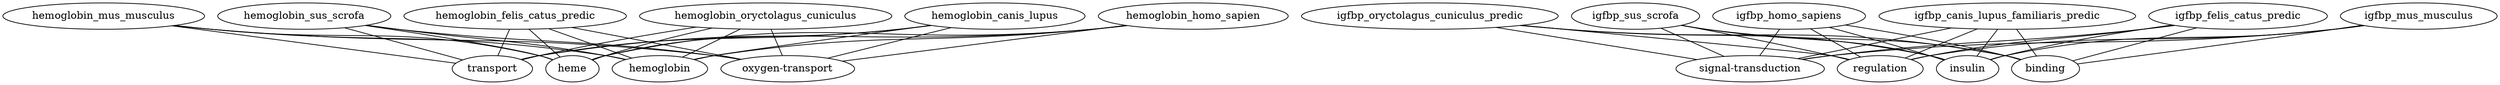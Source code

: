 graph "All protein tags" {
	hemoglobin_mus_musculus
	hemoglobin_sus_scrofa
	hemoglobin_felis_catus_predic
	hemoglobin_oryctolagus_cuniculus
	hemoglobin_canis_lupus
	hemoglobin_homo_sapien
	igfbp_oryctolagus_cuniculus_predic
	igfbp_sus_scrofa
	igfbp_homo_sapiens
	igfbp_canis_lupus_familiaris_predic
	igfbp_felis_catus_predic
	igfbp_mus_musculus
	hemoglobin
	"oxygen-transport"
	transport
	heme
	insulin
	binding
	"signal-transduction"
	regulation
		hemoglobin_mus_musculus -- hemoglobin
		hemoglobin_mus_musculus -- "oxygen-transport"
		hemoglobin_mus_musculus -- transport
		hemoglobin_mus_musculus -- heme
		hemoglobin_sus_scrofa -- hemoglobin
		hemoglobin_sus_scrofa -- "oxygen-transport"
		hemoglobin_sus_scrofa -- transport
		hemoglobin_sus_scrofa -- heme
		hemoglobin_felis_catus_predic -- hemoglobin
		hemoglobin_felis_catus_predic -- "oxygen-transport"
		hemoglobin_felis_catus_predic -- transport
		hemoglobin_felis_catus_predic -- heme
		hemoglobin_oryctolagus_cuniculus -- hemoglobin
		hemoglobin_oryctolagus_cuniculus -- "oxygen-transport"
		hemoglobin_oryctolagus_cuniculus -- transport
		hemoglobin_oryctolagus_cuniculus -- heme
		hemoglobin_canis_lupus -- hemoglobin
		hemoglobin_canis_lupus -- "oxygen-transport"
		hemoglobin_canis_lupus -- transport
		hemoglobin_canis_lupus -- heme
		hemoglobin_homo_sapien -- hemoglobin
		hemoglobin_homo_sapien -- "oxygen-transport"
		hemoglobin_homo_sapien -- transport
		hemoglobin_homo_sapien -- heme
		igfbp_oryctolagus_cuniculus_predic -- insulin
		igfbp_oryctolagus_cuniculus_predic -- binding
		igfbp_oryctolagus_cuniculus_predic -- "signal-transduction"
		igfbp_oryctolagus_cuniculus_predic -- regulation
		igfbp_sus_scrofa -- insulin
		igfbp_sus_scrofa -- binding
		igfbp_sus_scrofa -- "signal-transduction"
		igfbp_sus_scrofa -- regulation
		igfbp_homo_sapiens -- insulin
		igfbp_homo_sapiens -- binding
		igfbp_homo_sapiens -- "signal-transduction"
		igfbp_homo_sapiens -- regulation
		igfbp_canis_lupus_familiaris_predic -- insulin
		igfbp_canis_lupus_familiaris_predic -- binding
		igfbp_canis_lupus_familiaris_predic -- "signal-transduction"
		igfbp_canis_lupus_familiaris_predic -- regulation
		igfbp_felis_catus_predic -- insulin
		igfbp_felis_catus_predic -- binding
		igfbp_felis_catus_predic -- "signal-transduction"
		igfbp_felis_catus_predic -- regulation
		igfbp_mus_musculus -- insulin
		igfbp_mus_musculus -- binding
		igfbp_mus_musculus -- "signal-transduction"
		igfbp_mus_musculus -- regulation
}
